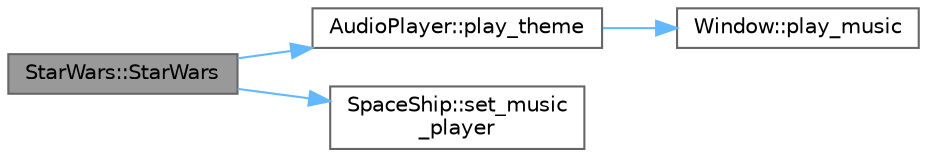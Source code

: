 digraph "StarWars::StarWars"
{
 // LATEX_PDF_SIZE
  bgcolor="transparent";
  edge [fontname=Helvetica,fontsize=10,labelfontname=Helvetica,labelfontsize=10];
  node [fontname=Helvetica,fontsize=10,shape=box,height=0.2,width=0.4];
  rankdir="LR";
  Node1 [id="Node000001",label="StarWars::StarWars",height=0.2,width=0.4,color="gray40", fillcolor="grey60", style="filled", fontcolor="black",tooltip=" "];
  Node1 -> Node2 [id="edge1_Node000001_Node000002",color="steelblue1",style="solid",tooltip=" "];
  Node2 [id="Node000002",label="AudioPlayer::play_theme",height=0.2,width=0.4,color="grey40", fillcolor="white", style="filled",URL="$class_audio_player.html#a8a83c593b85b17f26af620717f82ae6a",tooltip=" "];
  Node2 -> Node3 [id="edge2_Node000002_Node000003",color="steelblue1",style="solid",tooltip=" "];
  Node3 [id="Node000003",label="Window::play_music",height=0.2,width=0.4,color="grey40", fillcolor="white", style="filled",URL="$class_window.html#a8a6c877db6ab8480a6d9e76581445be6",tooltip=" "];
  Node1 -> Node4 [id="edge3_Node000001_Node000004",color="steelblue1",style="solid",tooltip=" "];
  Node4 [id="Node000004",label="SpaceShip::set_music\l_player",height=0.2,width=0.4,color="grey40", fillcolor="white", style="filled",URL="$class_space_ship.html#af372e8d210502c8a35733f252cd2afdf",tooltip=" "];
}
